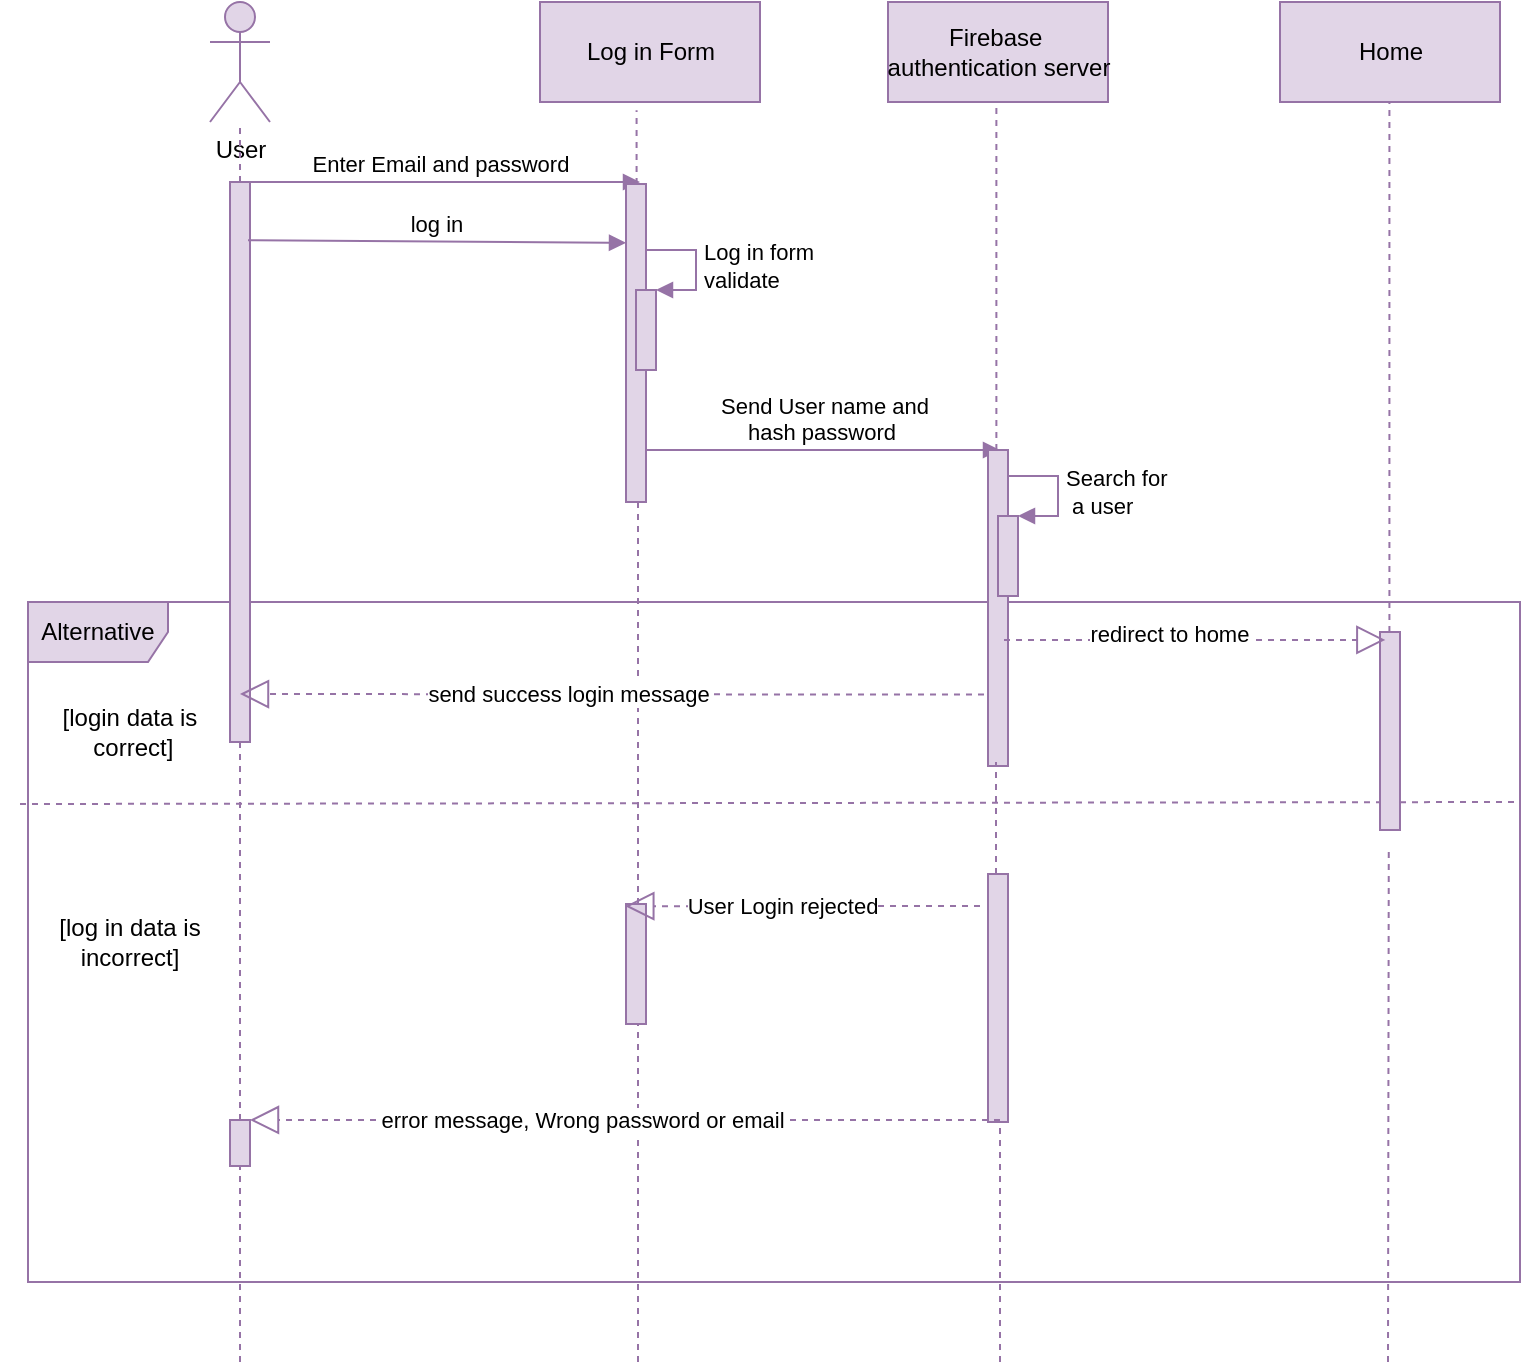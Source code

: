 <mxfile version="13.9.9" type="device"><diagram id="xGx9JwRHHq0Jjky93Pbt" name="Page-1"><mxGraphModel dx="768" dy="522" grid="1" gridSize="10" guides="1" tooltips="1" connect="1" arrows="1" fold="1" page="1" pageScale="1" pageWidth="850" pageHeight="1100" math="0" shadow="0"><root><mxCell id="0"/><mxCell id="1" parent="0"/><mxCell id="ItxEX0vEQBKUtFAC6ZEj-1" value="Alternative" style="shape=umlFrame;whiteSpace=wrap;html=1;fillColor=#e1d5e7;strokeColor=#9673a6;width=70;height=30;" parent="1" vertex="1"><mxGeometry x="14" y="340" width="746" height="340" as="geometry"/></mxCell><mxCell id="zXC4YXKimbKnfPeKOhSa-1" value="User" style="shape=umlActor;verticalLabelPosition=bottom;verticalAlign=top;html=1;fillColor=#e1d5e7;strokeColor=#9673a6;" parent="1" vertex="1"><mxGeometry x="105" y="40" width="30" height="60" as="geometry"/></mxCell><mxCell id="zXC4YXKimbKnfPeKOhSa-2" value="Log in Form" style="html=1;fillColor=#e1d5e7;strokeColor=#9673a6;" parent="1" vertex="1"><mxGeometry x="270" y="40" width="110" height="50" as="geometry"/></mxCell><mxCell id="zXC4YXKimbKnfPeKOhSa-3" value="Firebase&amp;nbsp;&lt;br&gt;authentication server" style="html=1;fillColor=#e1d5e7;strokeColor=#9673a6;" parent="1" vertex="1"><mxGeometry x="444" y="40" width="110" height="50" as="geometry"/></mxCell><mxCell id="zXC4YXKimbKnfPeKOhSa-4" value="Home" style="html=1;fillColor=#e1d5e7;strokeColor=#9673a6;" parent="1" vertex="1"><mxGeometry x="640" y="40" width="110" height="50" as="geometry"/></mxCell><mxCell id="zXC4YXKimbKnfPeKOhSa-5" value="" style="endArrow=none;dashed=1;html=1;fillColor=#e1d5e7;strokeColor=#9673a6;" parent="1" source="zXC4YXKimbKnfPeKOhSa-8" target="zXC4YXKimbKnfPeKOhSa-1" edge="1"><mxGeometry width="50" height="50" relative="1" as="geometry"><mxPoint x="120" y="1002.222" as="sourcePoint"/><mxPoint x="290" y="170" as="targetPoint"/></mxGeometry></mxCell><mxCell id="zXC4YXKimbKnfPeKOhSa-6" value="" style="endArrow=none;dashed=1;html=1;fillColor=#e1d5e7;strokeColor=#9673a6;entryX=0.439;entryY=1.083;entryDx=0;entryDy=0;entryPerimeter=0;" parent="1" source="zXC4YXKimbKnfPeKOhSa-10" target="zXC4YXKimbKnfPeKOhSa-2" edge="1"><mxGeometry width="50" height="50" relative="1" as="geometry"><mxPoint x="319.0" y="992.222" as="sourcePoint"/><mxPoint x="319" y="120" as="targetPoint"/></mxGeometry></mxCell><mxCell id="zXC4YXKimbKnfPeKOhSa-7" value="Enter Email and password" style="html=1;verticalAlign=bottom;endArrow=block;fillColor=#e1d5e7;strokeColor=#9673a6;" parent="1" edge="1"><mxGeometry width="80" relative="1" as="geometry"><mxPoint x="120" y="130" as="sourcePoint"/><mxPoint x="320" y="130" as="targetPoint"/></mxGeometry></mxCell><mxCell id="zXC4YXKimbKnfPeKOhSa-8" value="" style="html=1;points=[];perimeter=orthogonalPerimeter;fillColor=#e1d5e7;strokeColor=#9673a6;" parent="1" vertex="1"><mxGeometry x="115" y="130" width="10" height="280" as="geometry"/></mxCell><mxCell id="zXC4YXKimbKnfPeKOhSa-9" value="" style="endArrow=none;dashed=1;html=1;fillColor=#e1d5e7;strokeColor=#9673a6;" parent="1" source="2uVdulJkAR6IFtjOTUJ9-16" target="zXC4YXKimbKnfPeKOhSa-8" edge="1"><mxGeometry width="50" height="50" relative="1" as="geometry"><mxPoint x="120" y="1002.222" as="sourcePoint"/><mxPoint x="120" y="100" as="targetPoint"/></mxGeometry></mxCell><mxCell id="zXC4YXKimbKnfPeKOhSa-10" value="" style="html=1;points=[];perimeter=orthogonalPerimeter;fillColor=#e1d5e7;strokeColor=#9673a6;" parent="1" vertex="1"><mxGeometry x="313" y="131" width="10" height="159" as="geometry"/></mxCell><mxCell id="zXC4YXKimbKnfPeKOhSa-11" value="" style="endArrow=none;dashed=1;html=1;fillColor=#e1d5e7;strokeColor=#9673a6;" parent="1" source="2uVdulJkAR6IFtjOTUJ9-10" edge="1"><mxGeometry width="50" height="50" relative="1" as="geometry"><mxPoint x="319" y="992.222" as="sourcePoint"/><mxPoint x="319" y="290" as="targetPoint"/></mxGeometry></mxCell><mxCell id="zXC4YXKimbKnfPeKOhSa-12" value="" style="html=1;points=[];perimeter=orthogonalPerimeter;fillColor=#e1d5e7;strokeColor=#9673a6;" parent="1" vertex="1"><mxGeometry x="318" y="184" width="10" height="40" as="geometry"/></mxCell><mxCell id="zXC4YXKimbKnfPeKOhSa-13" value="Log in form&amp;nbsp;&lt;br&gt;validate" style="edgeStyle=orthogonalEdgeStyle;html=1;align=left;spacingLeft=2;endArrow=block;rounded=0;entryX=1;entryY=0;fillColor=#e1d5e7;strokeColor=#9673a6;" parent="1" target="zXC4YXKimbKnfPeKOhSa-12" edge="1"><mxGeometry relative="1" as="geometry"><mxPoint x="323" y="164" as="sourcePoint"/><Array as="points"><mxPoint x="348" y="164"/></Array></mxGeometry></mxCell><mxCell id="LqVO4AWgPTRso0k9QENP-1" value="" style="endArrow=none;dashed=1;html=1;fillColor=#e1d5e7;strokeColor=#9673a6;entryX=0.439;entryY=1.083;entryDx=0;entryDy=0;entryPerimeter=0;" parent="1" source="ItxEX0vEQBKUtFAC6ZEj-4" edge="1"><mxGeometry width="50" height="50" relative="1" as="geometry"><mxPoint x="499.8" y="864.582" as="sourcePoint"/><mxPoint x="498.19" y="90" as="targetPoint"/></mxGeometry></mxCell><mxCell id="ItxEX0vEQBKUtFAC6ZEj-3" value="Send User name and &lt;br&gt;hash password&amp;nbsp;" style="html=1;verticalAlign=bottom;endArrow=block;fillColor=#e1d5e7;strokeColor=#9673a6;" parent="1" edge="1"><mxGeometry width="80" relative="1" as="geometry"><mxPoint x="323" y="264" as="sourcePoint"/><mxPoint x="500" y="264" as="targetPoint"/></mxGeometry></mxCell><mxCell id="ItxEX0vEQBKUtFAC6ZEj-4" value="" style="html=1;points=[];perimeter=orthogonalPerimeter;fillColor=#e1d5e7;strokeColor=#9673a6;" parent="1" vertex="1"><mxGeometry x="494" y="264" width="10" height="158" as="geometry"/></mxCell><mxCell id="ItxEX0vEQBKUtFAC6ZEj-5" value="" style="endArrow=none;dashed=1;html=1;fillColor=#e1d5e7;strokeColor=#9673a6;" parent="1" source="2uVdulJkAR6IFtjOTUJ9-8" edge="1"><mxGeometry width="50" height="50" relative="1" as="geometry"><mxPoint x="499.8" y="864.582" as="sourcePoint"/><mxPoint x="498" y="420" as="targetPoint"/></mxGeometry></mxCell><mxCell id="ItxEX0vEQBKUtFAC6ZEj-6" value="" style="endArrow=none;dashed=1;html=1;fillColor=#e1d5e7;strokeColor=#9673a6;" parent="1" edge="1"><mxGeometry width="50" height="50" relative="1" as="geometry"><mxPoint x="10" y="441" as="sourcePoint"/><mxPoint x="760" y="440" as="targetPoint"/></mxGeometry></mxCell><mxCell id="ItxEX0vEQBKUtFAC6ZEj-7" value="[login data is&lt;br&gt;&amp;nbsp;correct]" style="text;html=1;strokeColor=none;fillColor=none;align=center;verticalAlign=middle;whiteSpace=wrap;rounded=0;" parent="1" vertex="1"><mxGeometry x="5" y="394.5" width="120" height="20" as="geometry"/></mxCell><mxCell id="ItxEX0vEQBKUtFAC6ZEj-8" value="[log in data is &lt;br&gt;incorrect]" style="text;html=1;strokeColor=none;fillColor=none;align=center;verticalAlign=middle;whiteSpace=wrap;rounded=0;" parent="1" vertex="1"><mxGeometry y="500" width="130" height="20" as="geometry"/></mxCell><mxCell id="ItxEX0vEQBKUtFAC6ZEj-10" value="" style="endArrow=none;dashed=1;html=1;fillColor=#e1d5e7;strokeColor=#9673a6;entryX=0.439;entryY=1.083;entryDx=0;entryDy=0;entryPerimeter=0;" parent="1" source="ItxEX0vEQBKUtFAC6ZEj-11" edge="1"><mxGeometry width="50" height="50" relative="1" as="geometry"><mxPoint x="695" y="697.143" as="sourcePoint"/><mxPoint x="694.71" y="90" as="targetPoint"/></mxGeometry></mxCell><mxCell id="ItxEX0vEQBKUtFAC6ZEj-11" value="" style="html=1;points=[];perimeter=orthogonalPerimeter;fillColor=#e1d5e7;strokeColor=#9673a6;" parent="1" vertex="1"><mxGeometry x="690" y="355" width="10" height="99" as="geometry"/></mxCell><mxCell id="ItxEX0vEQBKUtFAC6ZEj-12" value="" style="endArrow=none;dashed=1;html=1;fillColor=#e1d5e7;strokeColor=#9673a6;entryX=0.439;entryY=1.083;entryDx=0;entryDy=0;entryPerimeter=0;" parent="1" target="ItxEX0vEQBKUtFAC6ZEj-11" edge="1"><mxGeometry width="50" height="50" relative="1" as="geometry"><mxPoint x="694" y="720" as="sourcePoint"/><mxPoint x="694.71" y="90" as="targetPoint"/></mxGeometry></mxCell><mxCell id="ItxEX0vEQBKUtFAC6ZEj-13" value="log in" style="html=1;verticalAlign=bottom;endArrow=block;fillColor=#e1d5e7;strokeColor=#9673a6;exitX=0.9;exitY=0.104;exitDx=0;exitDy=0;exitPerimeter=0;" parent="1" source="zXC4YXKimbKnfPeKOhSa-8" edge="1"><mxGeometry width="80" relative="1" as="geometry"><mxPoint x="130" y="160" as="sourcePoint"/><mxPoint x="313" y="160.43" as="targetPoint"/></mxGeometry></mxCell><mxCell id="ItxEX0vEQBKUtFAC6ZEj-14" value="" style="html=1;points=[];perimeter=orthogonalPerimeter;fillColor=#e1d5e7;strokeColor=#9673a6;" parent="1" vertex="1"><mxGeometry x="499" y="297" width="10" height="40" as="geometry"/></mxCell><mxCell id="ItxEX0vEQBKUtFAC6ZEj-15" value="Search for&lt;br&gt;&amp;nbsp;a user" style="edgeStyle=orthogonalEdgeStyle;html=1;align=left;spacingLeft=2;endArrow=block;rounded=0;entryX=1;entryY=0;fillColor=#e1d5e7;strokeColor=#9673a6;" parent="1" target="ItxEX0vEQBKUtFAC6ZEj-14" edge="1"><mxGeometry relative="1" as="geometry"><mxPoint x="504" y="277" as="sourcePoint"/><Array as="points"><mxPoint x="529" y="277"/></Array></mxGeometry></mxCell><mxCell id="2uVdulJkAR6IFtjOTUJ9-3" value="" style="endArrow=block;dashed=1;endFill=0;endSize=12;html=1;entryX=0.267;entryY=0.04;entryDx=0;entryDy=0;entryPerimeter=0;fillColor=#e1d5e7;strokeColor=#9673a6;exitX=0.8;exitY=0.601;exitDx=0;exitDy=0;exitPerimeter=0;rounded=1;" parent="1" source="ItxEX0vEQBKUtFAC6ZEj-4" target="ItxEX0vEQBKUtFAC6ZEj-11" edge="1"><mxGeometry width="160" relative="1" as="geometry"><mxPoint x="510" y="360" as="sourcePoint"/><mxPoint x="670" y="360" as="targetPoint"/></mxGeometry></mxCell><mxCell id="2uVdulJkAR6IFtjOTUJ9-4" value="redirect to home&amp;nbsp;" style="edgeLabel;html=1;align=center;verticalAlign=middle;resizable=0;points=[];" parent="2uVdulJkAR6IFtjOTUJ9-3" vertex="1" connectable="0"><mxGeometry x="-0.117" y="3" relative="1" as="geometry"><mxPoint as="offset"/></mxGeometry></mxCell><mxCell id="2uVdulJkAR6IFtjOTUJ9-6" value="" style="endArrow=block;dashed=1;endFill=0;endSize=12;html=1;exitX=-0.2;exitY=0.774;exitDx=0;exitDy=0;exitPerimeter=0;fillColor=#e1d5e7;strokeColor=#9673a6;" parent="1" source="ItxEX0vEQBKUtFAC6ZEj-4" edge="1"><mxGeometry width="160" relative="1" as="geometry"><mxPoint x="260" y="320" as="sourcePoint"/><mxPoint x="120" y="386" as="targetPoint"/></mxGeometry></mxCell><mxCell id="2uVdulJkAR6IFtjOTUJ9-7" value="send success login message" style="edgeLabel;html=1;align=center;verticalAlign=middle;resizable=0;points=[];" parent="2uVdulJkAR6IFtjOTUJ9-6" vertex="1" connectable="0"><mxGeometry x="0.117" relative="1" as="geometry"><mxPoint as="offset"/></mxGeometry></mxCell><mxCell id="2uVdulJkAR6IFtjOTUJ9-8" value="" style="html=1;points=[];perimeter=orthogonalPerimeter;fillColor=#e1d5e7;strokeColor=#9673a6;" parent="1" vertex="1"><mxGeometry x="494" y="476" width="10" height="124" as="geometry"/></mxCell><mxCell id="2uVdulJkAR6IFtjOTUJ9-9" value="" style="endArrow=none;dashed=1;html=1;fillColor=#e1d5e7;strokeColor=#9673a6;" parent="1" target="2uVdulJkAR6IFtjOTUJ9-8" edge="1"><mxGeometry width="50" height="50" relative="1" as="geometry"><mxPoint x="500" y="720" as="sourcePoint"/><mxPoint x="498" y="420" as="targetPoint"/></mxGeometry></mxCell><mxCell id="2uVdulJkAR6IFtjOTUJ9-10" value="" style="html=1;points=[];perimeter=orthogonalPerimeter;fillColor=#e1d5e7;strokeColor=#9673a6;" parent="1" vertex="1"><mxGeometry x="313" y="491" width="10" height="60" as="geometry"/></mxCell><mxCell id="2uVdulJkAR6IFtjOTUJ9-11" value="" style="endArrow=none;dashed=1;html=1;fillColor=#e1d5e7;strokeColor=#9673a6;" parent="1" target="2uVdulJkAR6IFtjOTUJ9-10" edge="1"><mxGeometry width="50" height="50" relative="1" as="geometry"><mxPoint x="319" y="720" as="sourcePoint"/><mxPoint x="319" y="290" as="targetPoint"/></mxGeometry></mxCell><mxCell id="2uVdulJkAR6IFtjOTUJ9-12" value="" style="endArrow=block;dashed=1;endFill=0;endSize=12;html=1;fillColor=#e1d5e7;strokeColor=#9673a6;entryX=-0.033;entryY=-0.015;entryDx=0;entryDy=0;entryPerimeter=0;" parent="1" edge="1"><mxGeometry width="160" relative="1" as="geometry"><mxPoint x="490" y="492" as="sourcePoint"/><mxPoint x="312.67" y="492.1" as="targetPoint"/></mxGeometry></mxCell><mxCell id="2uVdulJkAR6IFtjOTUJ9-13" value="User Login rejected" style="edgeLabel;html=1;align=center;verticalAlign=middle;resizable=0;points=[];" parent="2uVdulJkAR6IFtjOTUJ9-12" vertex="1" connectable="0"><mxGeometry x="0.117" relative="1" as="geometry"><mxPoint as="offset"/></mxGeometry></mxCell><mxCell id="2uVdulJkAR6IFtjOTUJ9-14" value="" style="endArrow=block;dashed=1;endFill=0;endSize=12;html=1;fillColor=#e1d5e7;strokeColor=#9673a6;entryX=-0.033;entryY=-0.015;entryDx=0;entryDy=0;entryPerimeter=0;" parent="1" edge="1"><mxGeometry width="160" relative="1" as="geometry"><mxPoint x="500" y="599" as="sourcePoint"/><mxPoint x="125.0" y="598.995" as="targetPoint"/></mxGeometry></mxCell><mxCell id="2uVdulJkAR6IFtjOTUJ9-15" value="error message, Wrong password or email" style="edgeLabel;html=1;align=center;verticalAlign=middle;resizable=0;points=[];" parent="2uVdulJkAR6IFtjOTUJ9-14" vertex="1" connectable="0"><mxGeometry x="0.117" relative="1" as="geometry"><mxPoint as="offset"/></mxGeometry></mxCell><mxCell id="2uVdulJkAR6IFtjOTUJ9-16" value="" style="html=1;points=[];perimeter=orthogonalPerimeter;fillColor=#e1d5e7;strokeColor=#9673a6;" parent="1" vertex="1"><mxGeometry x="115" y="599" width="10" height="23" as="geometry"/></mxCell><mxCell id="2uVdulJkAR6IFtjOTUJ9-17" value="" style="endArrow=none;dashed=1;html=1;fillColor=#e1d5e7;strokeColor=#9673a6;" parent="1" target="2uVdulJkAR6IFtjOTUJ9-16" edge="1"><mxGeometry width="50" height="50" relative="1" as="geometry"><mxPoint x="120" y="720" as="sourcePoint"/><mxPoint x="120" y="410" as="targetPoint"/></mxGeometry></mxCell></root></mxGraphModel></diagram></mxfile>